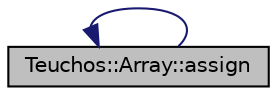 digraph "Teuchos::Array::assign"
{
  edge [fontname="Helvetica",fontsize="10",labelfontname="Helvetica",labelfontsize="10"];
  node [fontname="Helvetica",fontsize="10",shape=record];
  rankdir="LR";
  Node76 [label="Teuchos::Array::assign",height=0.2,width=0.4,color="black", fillcolor="grey75", style="filled", fontcolor="black"];
  Node76 -> Node76 [dir="back",color="midnightblue",fontsize="10",style="solid",fontname="Helvetica"];
}
